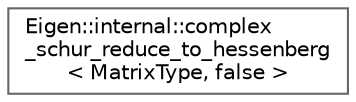 digraph "类继承关系图"
{
 // LATEX_PDF_SIZE
  bgcolor="transparent";
  edge [fontname=Helvetica,fontsize=10,labelfontname=Helvetica,labelfontsize=10];
  node [fontname=Helvetica,fontsize=10,shape=box,height=0.2,width=0.4];
  rankdir="LR";
  Node0 [id="Node000000",label="Eigen::internal::complex\l_schur_reduce_to_hessenberg\l\< MatrixType, false \>",height=0.2,width=0.4,color="grey40", fillcolor="white", style="filled",URL="$struct_eigen_1_1internal_1_1complex__schur__reduce__to__hessenberg_3_01_matrix_type_00_01false_01_4.html",tooltip=" "];
}
